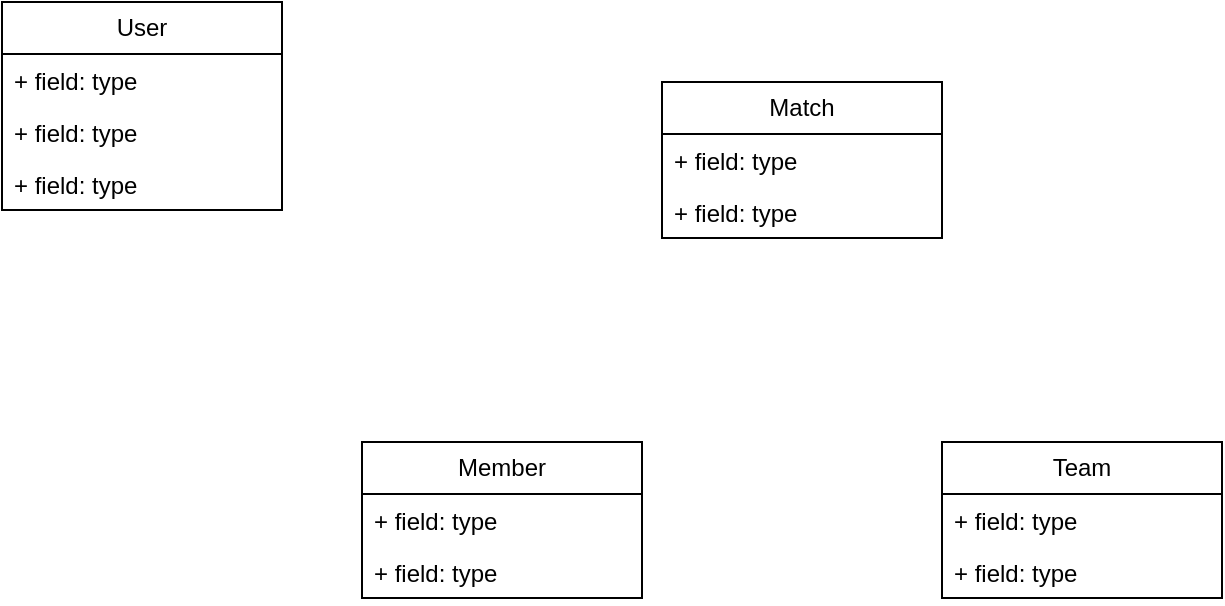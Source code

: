 <mxfile version="22.1.16" type="github">
  <diagram name="Page-1" id="fcj8X4I0aRD6x2e20-NE">
    <mxGraphModel dx="1131" dy="1609" grid="1" gridSize="10" guides="1" tooltips="1" connect="1" arrows="1" fold="1" page="1" pageScale="1" pageWidth="850" pageHeight="1100" math="0" shadow="0">
      <root>
        <mxCell id="0" />
        <mxCell id="1" parent="0" />
        <mxCell id="W7P_4gMxushxIv0GoFbq-5" value="Team" style="swimlane;fontStyle=0;childLayout=stackLayout;horizontal=1;startSize=26;fillColor=none;horizontalStack=0;resizeParent=1;resizeParentMax=0;resizeLast=0;collapsible=1;marginBottom=0;whiteSpace=wrap;html=1;" parent="1" vertex="1">
          <mxGeometry x="610" y="-640" width="140" height="78" as="geometry" />
        </mxCell>
        <mxCell id="W7P_4gMxushxIv0GoFbq-6" value="+ field: type" style="text;strokeColor=none;fillColor=none;align=left;verticalAlign=top;spacingLeft=4;spacingRight=4;overflow=hidden;rotatable=0;points=[[0,0.5],[1,0.5]];portConstraint=eastwest;whiteSpace=wrap;html=1;" parent="W7P_4gMxushxIv0GoFbq-5" vertex="1">
          <mxGeometry y="26" width="140" height="26" as="geometry" />
        </mxCell>
        <mxCell id="W7P_4gMxushxIv0GoFbq-7" value="+ field: type" style="text;strokeColor=none;fillColor=none;align=left;verticalAlign=top;spacingLeft=4;spacingRight=4;overflow=hidden;rotatable=0;points=[[0,0.5],[1,0.5]];portConstraint=eastwest;whiteSpace=wrap;html=1;" parent="W7P_4gMxushxIv0GoFbq-5" vertex="1">
          <mxGeometry y="52" width="140" height="26" as="geometry" />
        </mxCell>
        <mxCell id="W7P_4gMxushxIv0GoFbq-9" value="Match" style="swimlane;fontStyle=0;childLayout=stackLayout;horizontal=1;startSize=26;fillColor=none;horizontalStack=0;resizeParent=1;resizeParentMax=0;resizeLast=0;collapsible=1;marginBottom=0;whiteSpace=wrap;html=1;" parent="1" vertex="1">
          <mxGeometry x="470" y="-820" width="140" height="78" as="geometry" />
        </mxCell>
        <mxCell id="W7P_4gMxushxIv0GoFbq-11" value="+ field: type" style="text;strokeColor=none;fillColor=none;align=left;verticalAlign=top;spacingLeft=4;spacingRight=4;overflow=hidden;rotatable=0;points=[[0,0.5],[1,0.5]];portConstraint=eastwest;whiteSpace=wrap;html=1;" parent="W7P_4gMxushxIv0GoFbq-9" vertex="1">
          <mxGeometry y="26" width="140" height="26" as="geometry" />
        </mxCell>
        <mxCell id="W7P_4gMxushxIv0GoFbq-12" value="+ field: type" style="text;strokeColor=none;fillColor=none;align=left;verticalAlign=top;spacingLeft=4;spacingRight=4;overflow=hidden;rotatable=0;points=[[0,0.5],[1,0.5]];portConstraint=eastwest;whiteSpace=wrap;html=1;" parent="W7P_4gMxushxIv0GoFbq-9" vertex="1">
          <mxGeometry y="52" width="140" height="26" as="geometry" />
        </mxCell>
        <mxCell id="W7P_4gMxushxIv0GoFbq-13" value="User" style="swimlane;fontStyle=0;childLayout=stackLayout;horizontal=1;startSize=26;fillColor=none;horizontalStack=0;resizeParent=1;resizeParentMax=0;resizeLast=0;collapsible=1;marginBottom=0;whiteSpace=wrap;html=1;" parent="1" vertex="1">
          <mxGeometry x="140" y="-860" width="140" height="104" as="geometry" />
        </mxCell>
        <mxCell id="W7P_4gMxushxIv0GoFbq-14" value="+ field: type" style="text;strokeColor=none;fillColor=none;align=left;verticalAlign=top;spacingLeft=4;spacingRight=4;overflow=hidden;rotatable=0;points=[[0,0.5],[1,0.5]];portConstraint=eastwest;whiteSpace=wrap;html=1;" parent="W7P_4gMxushxIv0GoFbq-13" vertex="1">
          <mxGeometry y="26" width="140" height="26" as="geometry" />
        </mxCell>
        <mxCell id="W7P_4gMxushxIv0GoFbq-15" value="+ field: type" style="text;strokeColor=none;fillColor=none;align=left;verticalAlign=top;spacingLeft=4;spacingRight=4;overflow=hidden;rotatable=0;points=[[0,0.5],[1,0.5]];portConstraint=eastwest;whiteSpace=wrap;html=1;" parent="W7P_4gMxushxIv0GoFbq-13" vertex="1">
          <mxGeometry y="52" width="140" height="26" as="geometry" />
        </mxCell>
        <mxCell id="W7P_4gMxushxIv0GoFbq-16" value="+ field: type" style="text;strokeColor=none;fillColor=none;align=left;verticalAlign=top;spacingLeft=4;spacingRight=4;overflow=hidden;rotatable=0;points=[[0,0.5],[1,0.5]];portConstraint=eastwest;whiteSpace=wrap;html=1;" parent="W7P_4gMxushxIv0GoFbq-13" vertex="1">
          <mxGeometry y="78" width="140" height="26" as="geometry" />
        </mxCell>
        <mxCell id="W7P_4gMxushxIv0GoFbq-17" value="Member" style="swimlane;fontStyle=0;childLayout=stackLayout;horizontal=1;startSize=26;fillColor=none;horizontalStack=0;resizeParent=1;resizeParentMax=0;resizeLast=0;collapsible=1;marginBottom=0;whiteSpace=wrap;html=1;" parent="1" vertex="1">
          <mxGeometry x="320" y="-640" width="140" height="78" as="geometry" />
        </mxCell>
        <mxCell id="W7P_4gMxushxIv0GoFbq-19" value="+ field: type" style="text;strokeColor=none;fillColor=none;align=left;verticalAlign=top;spacingLeft=4;spacingRight=4;overflow=hidden;rotatable=0;points=[[0,0.5],[1,0.5]];portConstraint=eastwest;whiteSpace=wrap;html=1;" parent="W7P_4gMxushxIv0GoFbq-17" vertex="1">
          <mxGeometry y="26" width="140" height="26" as="geometry" />
        </mxCell>
        <mxCell id="W7P_4gMxushxIv0GoFbq-20" value="+ field: type" style="text;strokeColor=none;fillColor=none;align=left;verticalAlign=top;spacingLeft=4;spacingRight=4;overflow=hidden;rotatable=0;points=[[0,0.5],[1,0.5]];portConstraint=eastwest;whiteSpace=wrap;html=1;" parent="W7P_4gMxushxIv0GoFbq-17" vertex="1">
          <mxGeometry y="52" width="140" height="26" as="geometry" />
        </mxCell>
      </root>
    </mxGraphModel>
  </diagram>
</mxfile>
